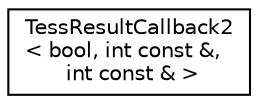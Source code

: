 digraph "Graphical Class Hierarchy"
{
 // LATEX_PDF_SIZE
  edge [fontname="Helvetica",fontsize="10",labelfontname="Helvetica",labelfontsize="10"];
  node [fontname="Helvetica",fontsize="10",shape=record];
  rankdir="LR";
  Node0 [label="TessResultCallback2\l\< bool, int const &,\l int const & \>",height=0.2,width=0.4,color="black", fillcolor="white", style="filled",URL="$class_tess_result_callback2.html",tooltip=" "];
}
